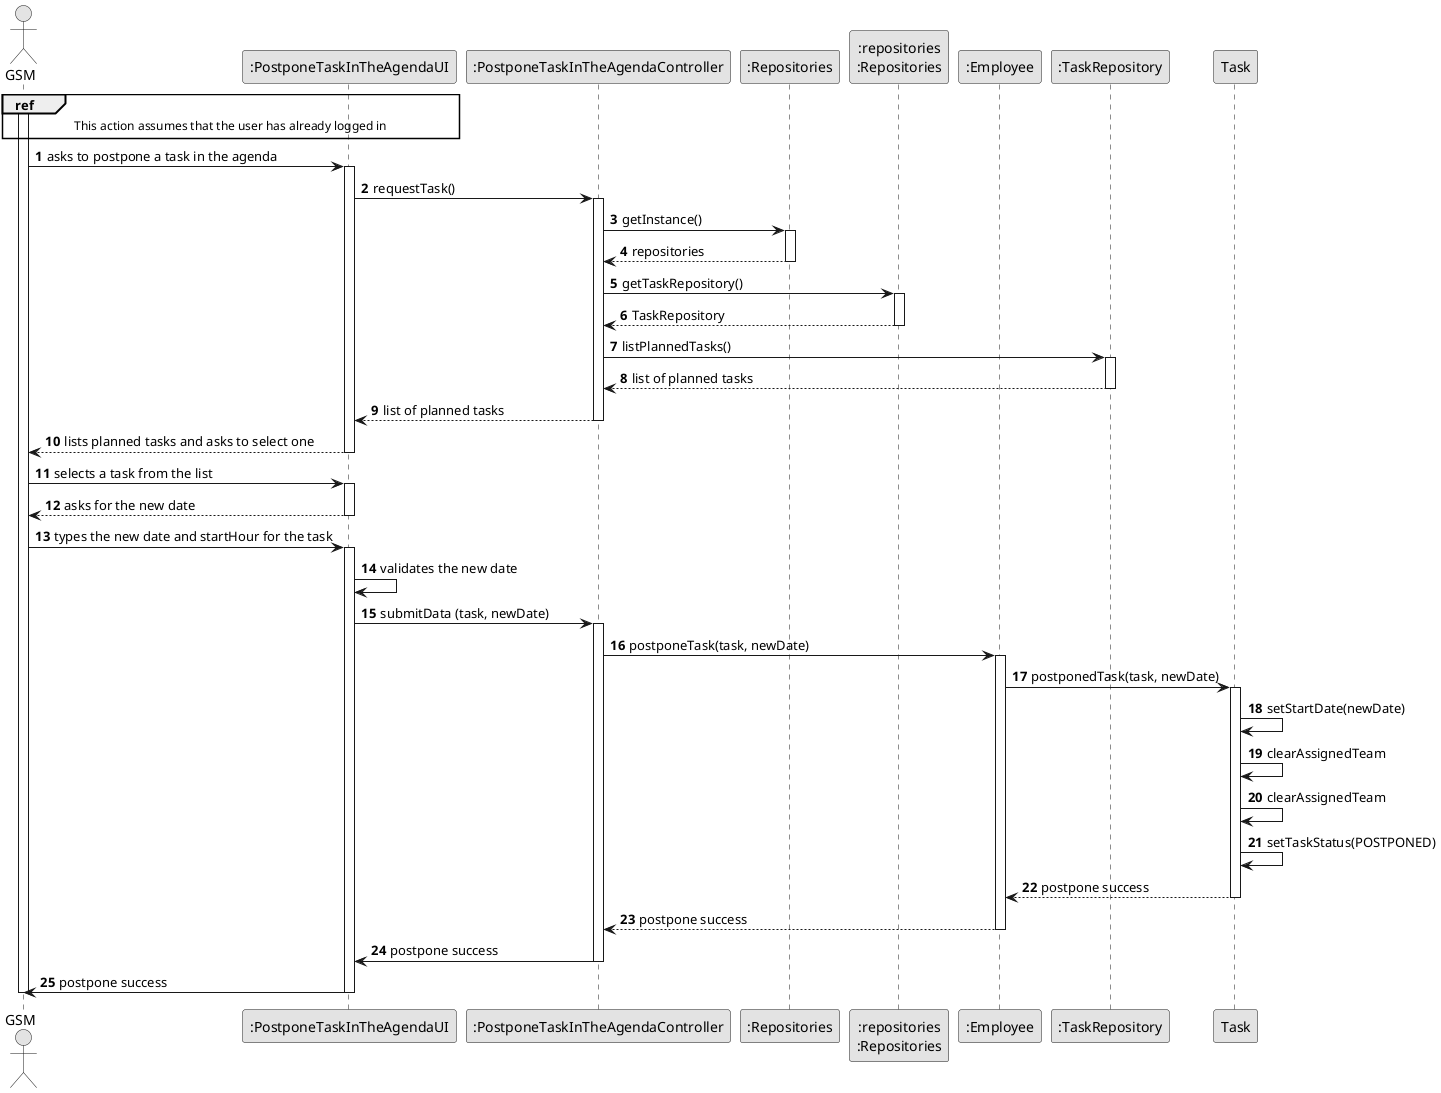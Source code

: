 @startuml
skinparam monochrome true
skinparam packageStyle rectangle
skinparam shadowing false

autonumber

'hide footbox
actor "GSM"
participant ":PostponeTaskInTheAgendaUI" as UI
participant ":PostponeTaskInTheAgendaController" as Controller
participant ":Repositories" as Repositories
participant ":repositories\n:Repositories"
participant ":Employee" as Employee
participant ":TaskRepository" as TaskRepository

activate GSM
ref over GSM, UI : This action assumes that the user has already logged in

GSM -> UI : asks to postpone a task in the agenda
    activate UI
        UI -> "Controller" : requestTask()
            activate "Controller"
            "Controller" -> "Repositories": getInstance()
                        activate "Repositories"
                        "Repositories" --> "Controller": repositories
                        deactivate "Repositories"

            "Controller" -> ":repositories\n:Repositories" : getTaskRepository()
                        activate ":repositories\n:Repositories"
                        ":repositories\n:Repositories" --> "Controller" : TaskRepository
                        deactivate ":repositories\n:Repositories"
            Controller -> TaskRepository : listPlannedTasks()
                        activate TaskRepository
                        TaskRepository --> Controller : list of planned tasks
                        deactivate TaskRepository
            Controller --> UI : list of planned tasks
            deactivate Controller
       UI --> GSM : lists planned tasks and asks to select one
       deactivate UI
GSM -> UI: selects a task from the list
       activate UI
       UI --> GSM : asks for the new date
       deactivate UI
GSM -> UI: types the new date and startHour for the task
       activate UI
       UI -> UI : validates the new date
       UI -> Controller : submitData (task, newDate)
            activate Controller
            Controller -> Employee : postponeTask(task, newDate)
                        activate Employee
                        Employee -> Task: postponedTask(task, newDate)
                                activate Task
                                Task -> Task : setStartDate(newDate)
                                Task -> Task : clearAssignedTeam
                                Task -> Task : clearAssignedTeam
                                Task -> Task : setTaskStatus(POSTPONED)
                                Task --> Employee : postpone success
                                deactivate Task
                        Employee --> Controller : postpone success
                        deactivate Employee
            Controller -> UI : postpone success
            deactivate Controller
       UI -> GSM : postpone success
       deactivate UI







deactivate GSM

@enduml